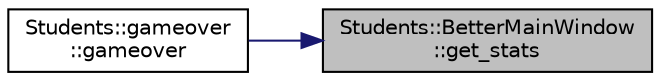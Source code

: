 digraph "Students::BetterMainWindow::get_stats"
{
 // LATEX_PDF_SIZE
  edge [fontname="Helvetica",fontsize="10",labelfontname="Helvetica",labelfontsize="10"];
  node [fontname="Helvetica",fontsize="10",shape=record];
  rankdir="RL";
  Node1 [label="Students::BetterMainWindow\l::get_stats",height=0.2,width=0.4,color="black", fillcolor="grey75", style="filled", fontcolor="black",tooltip="returns statistics object"];
  Node1 -> Node2 [dir="back",color="midnightblue",fontsize="10",style="solid",fontname="Helvetica"];
  Node2 [label="Students::gameover\l::gameover",height=0.2,width=0.4,color="black", fillcolor="white", style="filled",URL="$class_students_1_1gameover.html#ae4bdc6a1d85c64b1dbdc68a367cfeafc",tooltip="Sets display widgets and selects correct higscore file."];
}
